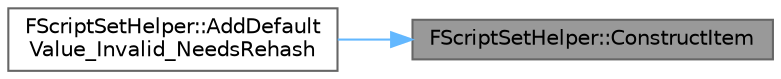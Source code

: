 digraph "FScriptSetHelper::ConstructItem"
{
 // INTERACTIVE_SVG=YES
 // LATEX_PDF_SIZE
  bgcolor="transparent";
  edge [fontname=Helvetica,fontsize=10,labelfontname=Helvetica,labelfontsize=10];
  node [fontname=Helvetica,fontsize=10,shape=box,height=0.2,width=0.4];
  rankdir="RL";
  Node1 [id="Node000001",label="FScriptSetHelper::ConstructItem",height=0.2,width=0.4,color="gray40", fillcolor="grey60", style="filled", fontcolor="black",tooltip="Internal function to call into the property system to construct / initialize elements."];
  Node1 -> Node2 [id="edge1_Node000001_Node000002",dir="back",color="steelblue1",style="solid",tooltip=" "];
  Node2 [id="Node000002",label="FScriptSetHelper::AddDefault\lValue_Invalid_NeedsRehash",height=0.2,width=0.4,color="grey40", fillcolor="white", style="filled",URL="$df/d52/classFScriptSetHelper.html#a49006cbba7d80647af2894bbbec7db9f",tooltip="Adds a blank, constructed value to a given size."];
}
